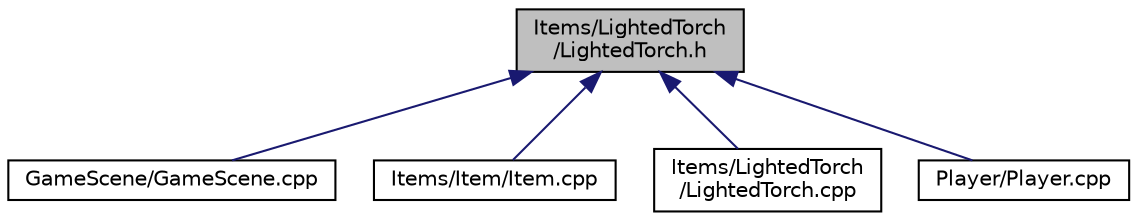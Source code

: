 digraph "Items/LightedTorch/LightedTorch.h"
{
 // LATEX_PDF_SIZE
  edge [fontname="Helvetica",fontsize="10",labelfontname="Helvetica",labelfontsize="10"];
  node [fontname="Helvetica",fontsize="10",shape=record];
  Node1 [label="Items/LightedTorch\l/LightedTorch.h",height=0.2,width=0.4,color="black", fillcolor="grey75", style="filled", fontcolor="black",tooltip=" "];
  Node1 -> Node2 [dir="back",color="midnightblue",fontsize="10",style="solid"];
  Node2 [label="GameScene/GameScene.cpp",height=0.2,width=0.4,color="black", fillcolor="white", style="filled",URL="$_game_scene_8cpp.html",tooltip=" "];
  Node1 -> Node3 [dir="back",color="midnightblue",fontsize="10",style="solid"];
  Node3 [label="Items/Item/Item.cpp",height=0.2,width=0.4,color="black", fillcolor="white", style="filled",URL="$_item_8cpp.html",tooltip=" "];
  Node1 -> Node4 [dir="back",color="midnightblue",fontsize="10",style="solid"];
  Node4 [label="Items/LightedTorch\l/LightedTorch.cpp",height=0.2,width=0.4,color="black", fillcolor="white", style="filled",URL="$_lighted_torch_8cpp.html",tooltip=" "];
  Node1 -> Node5 [dir="back",color="midnightblue",fontsize="10",style="solid"];
  Node5 [label="Player/Player.cpp",height=0.2,width=0.4,color="black", fillcolor="white", style="filled",URL="$_player_8cpp.html",tooltip=" "];
}
